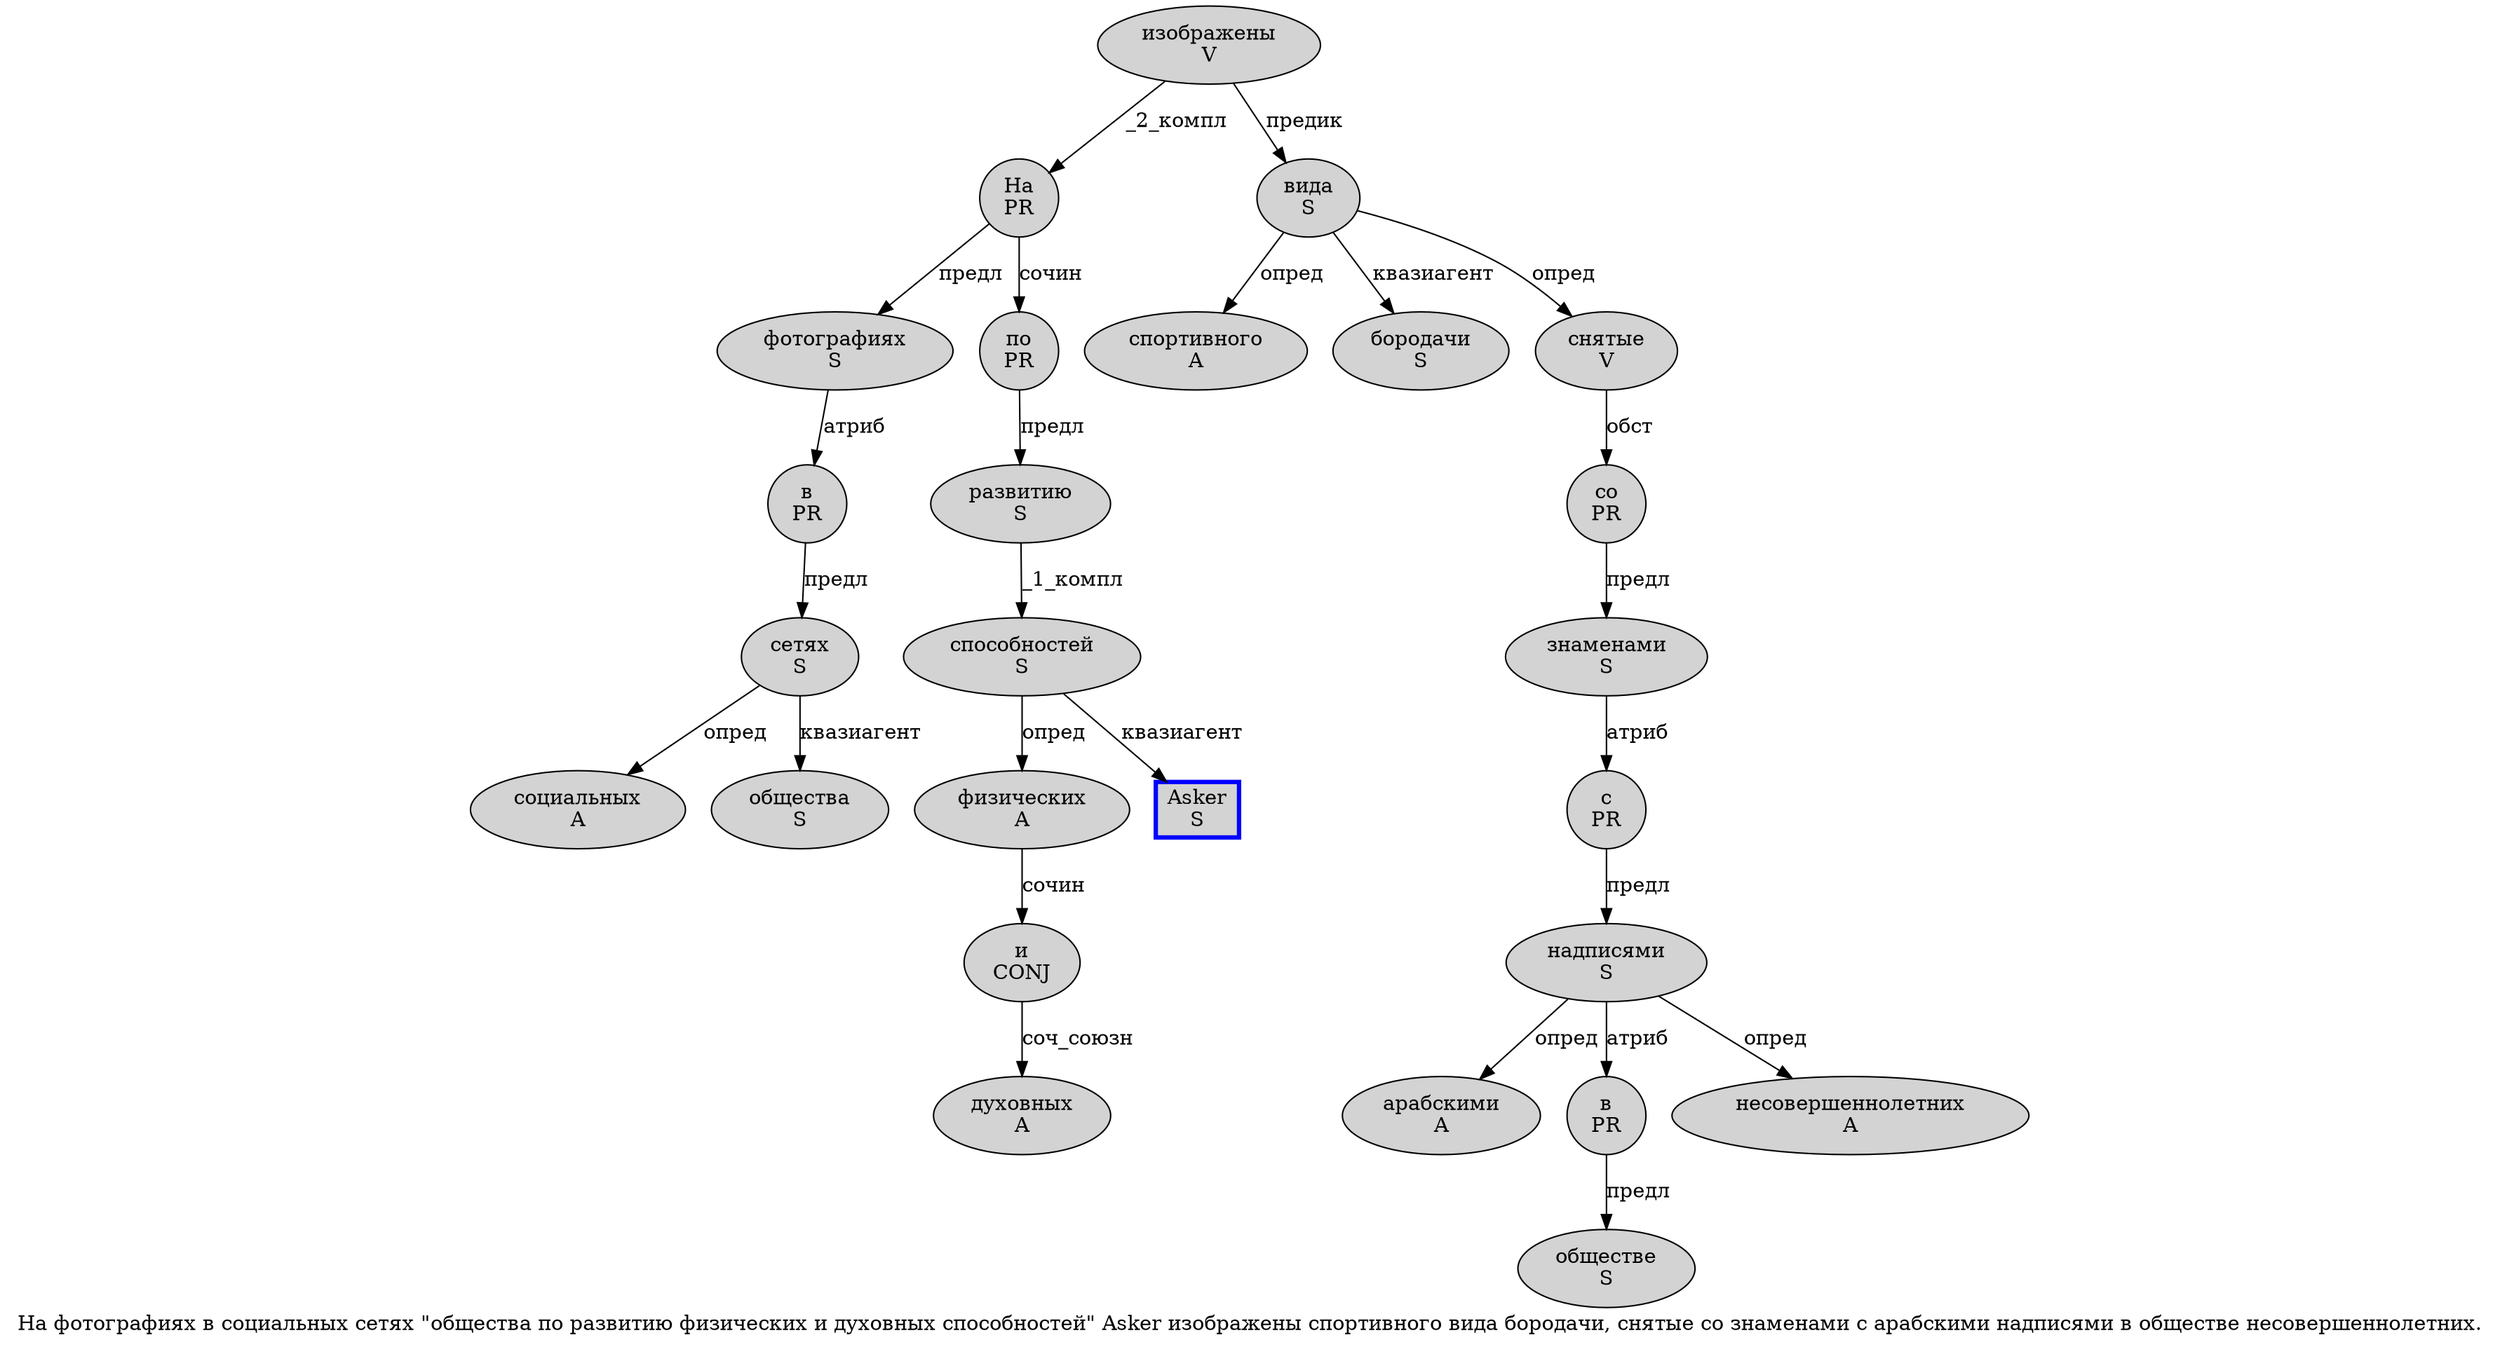 digraph SENTENCE_85 {
	graph [label="На фотографиях в социальных сетях \"общества по развитию физических и духовных способностей\" Asker изображены спортивного вида бородачи, снятые со знаменами с арабскими надписями в обществе несовершеннолетних."]
	node [style=filled]
		0 [label="На
PR" color="" fillcolor=lightgray penwidth=1 shape=ellipse]
		1 [label="фотографиях
S" color="" fillcolor=lightgray penwidth=1 shape=ellipse]
		2 [label="в
PR" color="" fillcolor=lightgray penwidth=1 shape=ellipse]
		3 [label="социальных
A" color="" fillcolor=lightgray penwidth=1 shape=ellipse]
		4 [label="сетях
S" color="" fillcolor=lightgray penwidth=1 shape=ellipse]
		6 [label="общества
S" color="" fillcolor=lightgray penwidth=1 shape=ellipse]
		7 [label="по
PR" color="" fillcolor=lightgray penwidth=1 shape=ellipse]
		8 [label="развитию
S" color="" fillcolor=lightgray penwidth=1 shape=ellipse]
		9 [label="физических
A" color="" fillcolor=lightgray penwidth=1 shape=ellipse]
		10 [label="и
CONJ" color="" fillcolor=lightgray penwidth=1 shape=ellipse]
		11 [label="духовных
A" color="" fillcolor=lightgray penwidth=1 shape=ellipse]
		12 [label="способностей
S" color="" fillcolor=lightgray penwidth=1 shape=ellipse]
		14 [label="Asker
S" color=blue fillcolor=lightgray penwidth=3 shape=box]
		15 [label="изображены
V" color="" fillcolor=lightgray penwidth=1 shape=ellipse]
		16 [label="спортивного
A" color="" fillcolor=lightgray penwidth=1 shape=ellipse]
		17 [label="вида
S" color="" fillcolor=lightgray penwidth=1 shape=ellipse]
		18 [label="бородачи
S" color="" fillcolor=lightgray penwidth=1 shape=ellipse]
		20 [label="снятые
V" color="" fillcolor=lightgray penwidth=1 shape=ellipse]
		21 [label="со
PR" color="" fillcolor=lightgray penwidth=1 shape=ellipse]
		22 [label="знаменами
S" color="" fillcolor=lightgray penwidth=1 shape=ellipse]
		23 [label="с
PR" color="" fillcolor=lightgray penwidth=1 shape=ellipse]
		24 [label="арабскими
A" color="" fillcolor=lightgray penwidth=1 shape=ellipse]
		25 [label="надписями
S" color="" fillcolor=lightgray penwidth=1 shape=ellipse]
		26 [label="в
PR" color="" fillcolor=lightgray penwidth=1 shape=ellipse]
		27 [label="обществе
S" color="" fillcolor=lightgray penwidth=1 shape=ellipse]
		28 [label="несовершеннолетних
A" color="" fillcolor=lightgray penwidth=1 shape=ellipse]
			23 -> 25 [label="предл"]
			26 -> 27 [label="предл"]
			1 -> 2 [label="атриб"]
			10 -> 11 [label="соч_союзн"]
			9 -> 10 [label="сочин"]
			25 -> 24 [label="опред"]
			25 -> 26 [label="атриб"]
			25 -> 28 [label="опред"]
			4 -> 3 [label="опред"]
			4 -> 6 [label="квазиагент"]
			7 -> 8 [label="предл"]
			15 -> 0 [label="_2_компл"]
			15 -> 17 [label="предик"]
			20 -> 21 [label="обст"]
			8 -> 12 [label="_1_компл"]
			12 -> 9 [label="опред"]
			12 -> 14 [label="квазиагент"]
			0 -> 1 [label="предл"]
			0 -> 7 [label="сочин"]
			22 -> 23 [label="атриб"]
			21 -> 22 [label="предл"]
			2 -> 4 [label="предл"]
			17 -> 16 [label="опред"]
			17 -> 18 [label="квазиагент"]
			17 -> 20 [label="опред"]
}